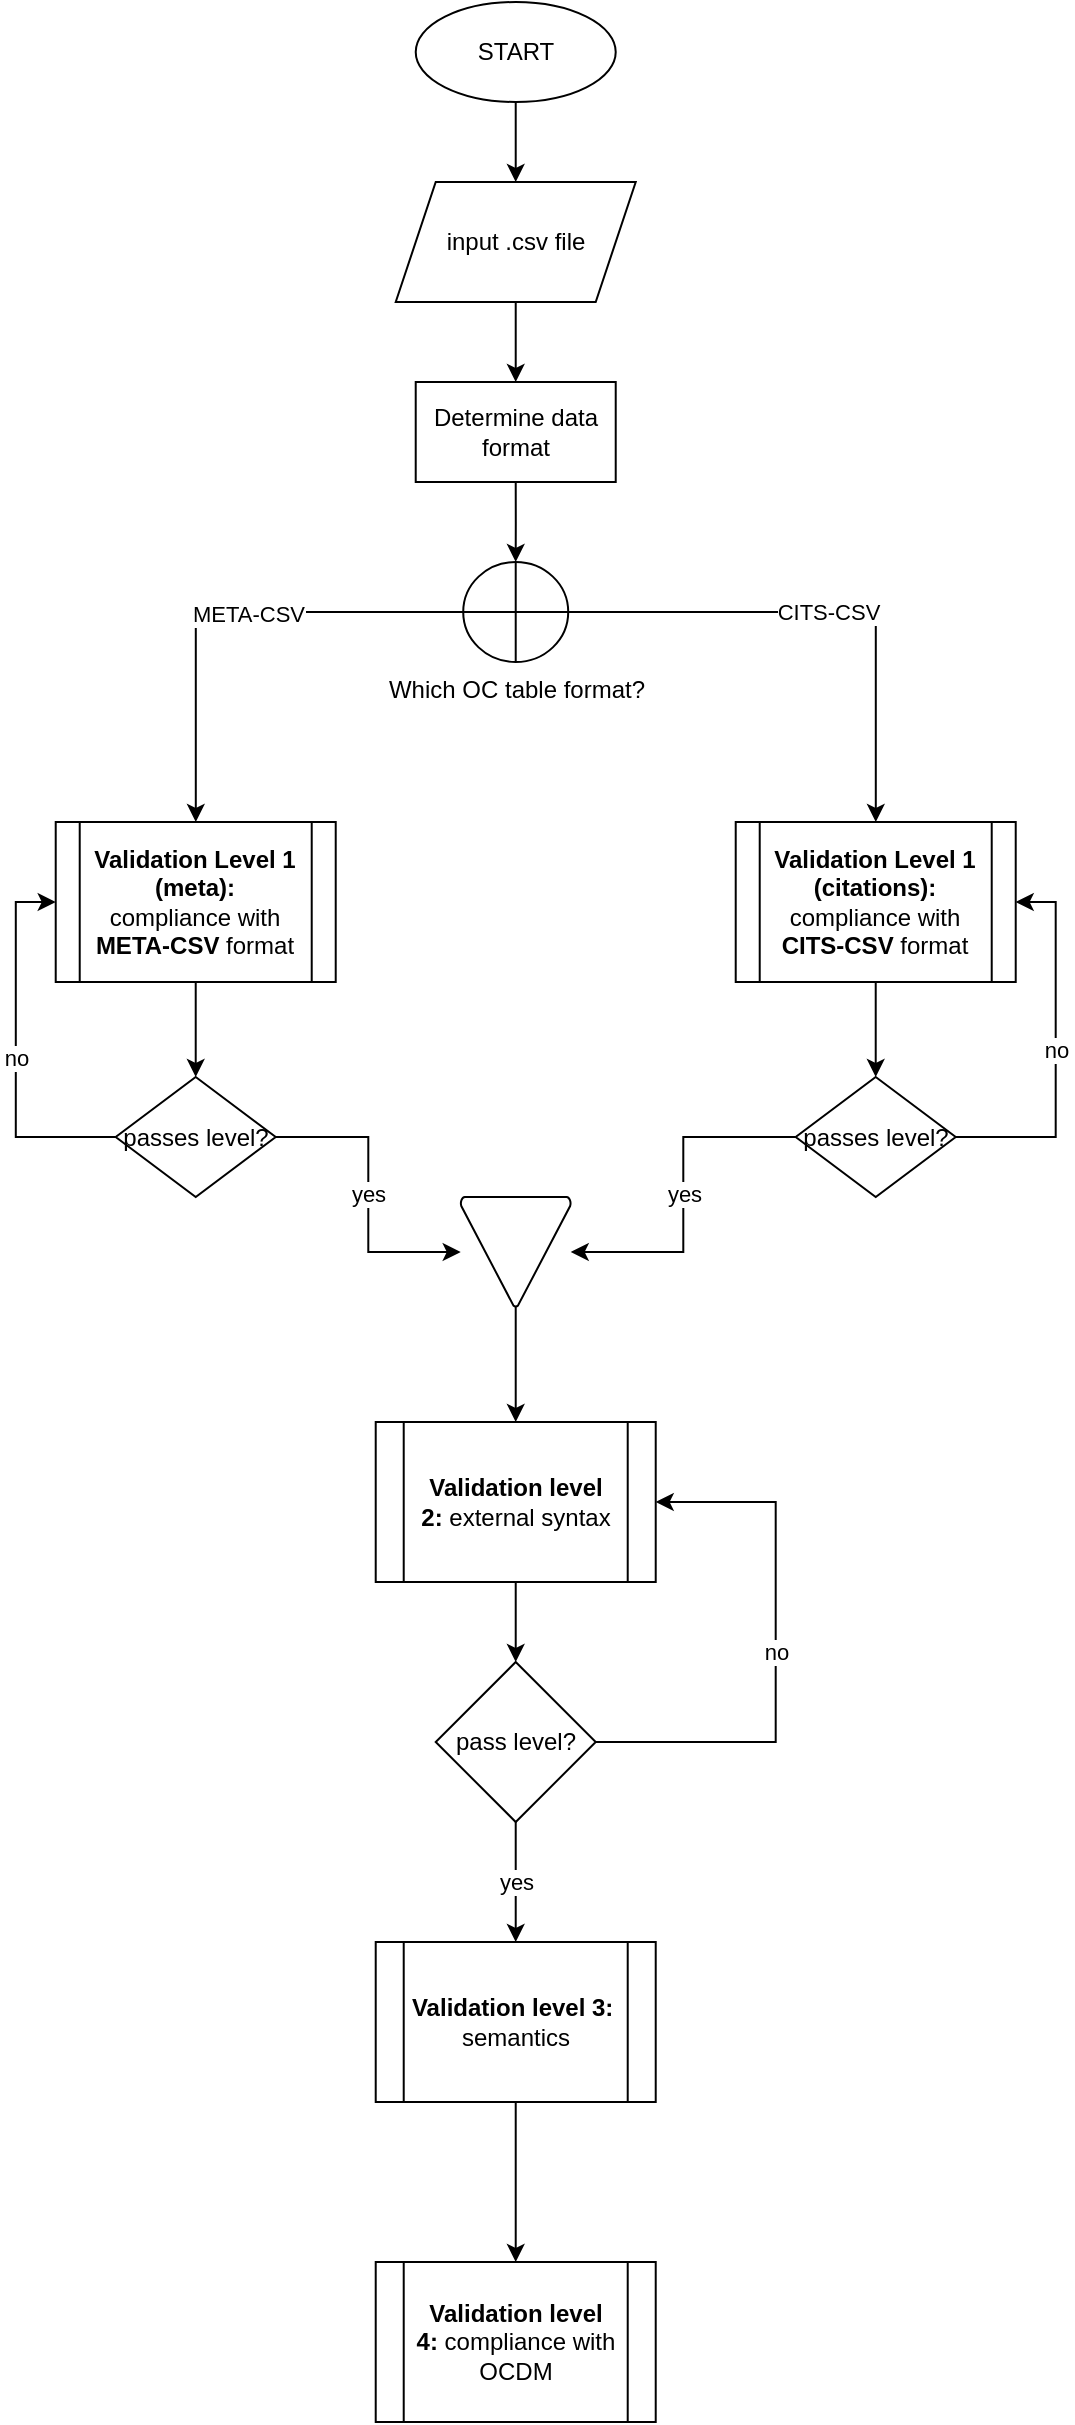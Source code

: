 <mxfile version="14.4.3" type="device" pages="2"><diagram id="C5RBs43oDa-KdzZeNtuy" name="General_structure"><mxGraphModel dx="1581" dy="460" grid="1" gridSize="10" guides="1" tooltips="1" connect="1" arrows="1" fold="1" page="1" pageScale="1" pageWidth="827" pageHeight="1169" math="0" shadow="0"><root><mxCell id="WIyWlLk6GJQsqaUBKTNV-0"/><mxCell id="WIyWlLk6GJQsqaUBKTNV-1" parent="WIyWlLk6GJQsqaUBKTNV-0"/><mxCell id="UUJ2vQsURQ79H5nCIQWQ-30" style="edgeStyle=orthogonalEdgeStyle;rounded=0;orthogonalLoop=1;jettySize=auto;html=1;" parent="WIyWlLk6GJQsqaUBKTNV-1" source="UUJ2vQsURQ79H5nCIQWQ-19" target="UUJ2vQsURQ79H5nCIQWQ-22" edge="1"><mxGeometry relative="1" as="geometry"/></mxCell><mxCell id="UUJ2vQsURQ79H5nCIQWQ-19" value="START" style="ellipse;whiteSpace=wrap;html=1;" parent="WIyWlLk6GJQsqaUBKTNV-1" vertex="1"><mxGeometry x="-580.14" y="50" width="100" height="50" as="geometry"/></mxCell><mxCell id="EBEqQdcxpVxZJD3KQwp3-0" style="edgeStyle=orthogonalEdgeStyle;rounded=0;orthogonalLoop=1;jettySize=auto;html=1;" parent="WIyWlLk6GJQsqaUBKTNV-1" source="UUJ2vQsURQ79H5nCIQWQ-22" target="UUJ2vQsURQ79H5nCIQWQ-25" edge="1"><mxGeometry relative="1" as="geometry"/></mxCell><mxCell id="UUJ2vQsURQ79H5nCIQWQ-22" value="input .csv file" style="shape=parallelogram;perimeter=parallelogramPerimeter;whiteSpace=wrap;html=1;fixedSize=1;" parent="WIyWlLk6GJQsqaUBKTNV-1" vertex="1"><mxGeometry x="-590.14" y="140" width="120" height="60" as="geometry"/></mxCell><mxCell id="UUJ2vQsURQ79H5nCIQWQ-31" style="edgeStyle=orthogonalEdgeStyle;rounded=0;orthogonalLoop=1;jettySize=auto;html=1;exitX=0.5;exitY=1;exitDx=0;exitDy=0;" parent="WIyWlLk6GJQsqaUBKTNV-1" source="UUJ2vQsURQ79H5nCIQWQ-25" target="UUJ2vQsURQ79H5nCIQWQ-32" edge="1"><mxGeometry relative="1" as="geometry"><mxPoint x="-530.14" y="370" as="targetPoint"/></mxGeometry></mxCell><mxCell id="UUJ2vQsURQ79H5nCIQWQ-25" value="Determine data format" style="rounded=0;whiteSpace=wrap;html=1;fontFamily=Helvetica;fontSize=12;fontColor=#000000;align=center;strokeColor=#000000;fillColor=#ffffff;" parent="WIyWlLk6GJQsqaUBKTNV-1" vertex="1"><mxGeometry x="-580.14" y="240" width="100" height="50" as="geometry"/></mxCell><mxCell id="UUJ2vQsURQ79H5nCIQWQ-33" style="edgeStyle=orthogonalEdgeStyle;rounded=0;orthogonalLoop=1;jettySize=auto;html=1;" parent="WIyWlLk6GJQsqaUBKTNV-1" source="UUJ2vQsURQ79H5nCIQWQ-32" target="UUJ2vQsURQ79H5nCIQWQ-37" edge="1"><mxGeometry relative="1" as="geometry"><mxPoint x="-695.14" y="460" as="targetPoint"/></mxGeometry></mxCell><mxCell id="UUJ2vQsURQ79H5nCIQWQ-34" value="META-CSV" style="edgeLabel;html=1;align=center;verticalAlign=middle;resizable=0;points=[];" parent="UUJ2vQsURQ79H5nCIQWQ-33" vertex="1" connectable="0"><mxGeometry x="-0.101" y="1" relative="1" as="geometry"><mxPoint as="offset"/></mxGeometry></mxCell><mxCell id="UUJ2vQsURQ79H5nCIQWQ-35" value="CITS-CSV" style="edgeStyle=orthogonalEdgeStyle;rounded=0;orthogonalLoop=1;jettySize=auto;html=1;" parent="WIyWlLk6GJQsqaUBKTNV-1" source="UUJ2vQsURQ79H5nCIQWQ-32" target="UUJ2vQsURQ79H5nCIQWQ-36" edge="1"><mxGeometry relative="1" as="geometry"><mxPoint x="-320.14" y="420" as="targetPoint"/></mxGeometry></mxCell><mxCell id="UUJ2vQsURQ79H5nCIQWQ-32" value="Which OC table format?" style="verticalLabelPosition=bottom;verticalAlign=top;html=1;shape=mxgraph.flowchart.summing_function;fontFamily=Helvetica;fontSize=12;fontColor=#000000;align=center;strokeColor=#000000;fillColor=#ffffff;" parent="WIyWlLk6GJQsqaUBKTNV-1" vertex="1"><mxGeometry x="-556.39" y="330" width="52.5" height="50" as="geometry"/></mxCell><mxCell id="UUJ2vQsURQ79H5nCIQWQ-65" style="edgeStyle=orthogonalEdgeStyle;rounded=0;orthogonalLoop=1;jettySize=auto;html=1;" parent="WIyWlLk6GJQsqaUBKTNV-1" source="UUJ2vQsURQ79H5nCIQWQ-36" target="UUJ2vQsURQ79H5nCIQWQ-54" edge="1"><mxGeometry relative="1" as="geometry"/></mxCell><mxCell id="UUJ2vQsURQ79H5nCIQWQ-36" value="&lt;b&gt;Validation Level 1 (citations):&lt;/b&gt;&lt;br&gt;compliance with &lt;b&gt;CITS-CSV&lt;/b&gt; format" style="verticalLabelPosition=middle;verticalAlign=middle;html=1;shape=process;whiteSpace=wrap;rounded=0;size=0.083;arcSize=6;shadow=0;fontFamily=Helvetica;fontSize=12;fontColor=#000000;align=center;strokeColor=#000000;strokeWidth=1;fillColor=#ffffff;horizontal=1;labelPosition=center;textDirection=ltr;" parent="WIyWlLk6GJQsqaUBKTNV-1" vertex="1"><mxGeometry x="-420.14" y="460" width="140" height="80" as="geometry"/></mxCell><mxCell id="UUJ2vQsURQ79H5nCIQWQ-66" style="edgeStyle=orthogonalEdgeStyle;rounded=0;orthogonalLoop=1;jettySize=auto;html=1;" parent="WIyWlLk6GJQsqaUBKTNV-1" source="UUJ2vQsURQ79H5nCIQWQ-37" target="UUJ2vQsURQ79H5nCIQWQ-50" edge="1"><mxGeometry relative="1" as="geometry"/></mxCell><mxCell id="UUJ2vQsURQ79H5nCIQWQ-37" value="&lt;b&gt;Validation Level 1 (meta):&lt;/b&gt;&lt;br&gt;compliance with &lt;b&gt;META-CSV&lt;/b&gt; format" style="verticalLabelPosition=middle;verticalAlign=middle;html=1;shape=process;whiteSpace=wrap;rounded=0;size=0.083;arcSize=6;shadow=0;fontFamily=Helvetica;fontSize=12;fontColor=#000000;align=center;strokeColor=#000000;strokeWidth=1;fillColor=#ffffff;horizontal=1;labelPosition=center;textDirection=ltr;" parent="WIyWlLk6GJQsqaUBKTNV-1" vertex="1"><mxGeometry x="-760.14" y="460" width="140" height="80" as="geometry"/></mxCell><mxCell id="UUJ2vQsURQ79H5nCIQWQ-40" style="edgeStyle=orthogonalEdgeStyle;rounded=0;orthogonalLoop=1;jettySize=auto;html=1;" parent="WIyWlLk6GJQsqaUBKTNV-1" source="UUJ2vQsURQ79H5nCIQWQ-39" target="UUJ2vQsURQ79H5nCIQWQ-69" edge="1"><mxGeometry relative="1" as="geometry"><mxPoint x="-530.14" y="890" as="targetPoint"/></mxGeometry></mxCell><mxCell id="UUJ2vQsURQ79H5nCIQWQ-39" value="&lt;b&gt;Validation level 2:&lt;/b&gt;&amp;nbsp;external syntax" style="shape=process;whiteSpace=wrap;html=1;backgroundOutline=1;" parent="WIyWlLk6GJQsqaUBKTNV-1" vertex="1"><mxGeometry x="-600.14" y="760" width="140" height="80" as="geometry"/></mxCell><mxCell id="UUJ2vQsURQ79H5nCIQWQ-42" style="edgeStyle=orthogonalEdgeStyle;rounded=0;orthogonalLoop=1;jettySize=auto;html=1;" parent="WIyWlLk6GJQsqaUBKTNV-1" source="UUJ2vQsURQ79H5nCIQWQ-41" target="UUJ2vQsURQ79H5nCIQWQ-43" edge="1"><mxGeometry relative="1" as="geometry"><mxPoint x="-535.14" y="1280" as="targetPoint"/></mxGeometry></mxCell><mxCell id="UUJ2vQsURQ79H5nCIQWQ-41" value="&lt;b&gt;Validation level 3:&lt;/b&gt;&amp;nbsp; semantics" style="shape=process;whiteSpace=wrap;html=1;backgroundOutline=1;" parent="WIyWlLk6GJQsqaUBKTNV-1" vertex="1"><mxGeometry x="-600.14" y="1020" width="140" height="80" as="geometry"/></mxCell><mxCell id="UUJ2vQsURQ79H5nCIQWQ-43" value="&lt;b&gt;Validation level 4:&lt;/b&gt;&amp;nbsp;compliance with OCDM" style="shape=process;whiteSpace=wrap;html=1;backgroundOutline=1;" parent="WIyWlLk6GJQsqaUBKTNV-1" vertex="1"><mxGeometry x="-600.14" y="1180" width="140" height="80" as="geometry"/></mxCell><mxCell id="UUJ2vQsURQ79H5nCIQWQ-58" style="edgeStyle=orthogonalEdgeStyle;rounded=0;orthogonalLoop=1;jettySize=auto;html=1;entryX=0;entryY=0.5;entryDx=0;entryDy=0;exitX=0;exitY=0.5;exitDx=0;exitDy=0;" parent="WIyWlLk6GJQsqaUBKTNV-1" source="UUJ2vQsURQ79H5nCIQWQ-50" target="UUJ2vQsURQ79H5nCIQWQ-37" edge="1"><mxGeometry relative="1" as="geometry"/></mxCell><mxCell id="UUJ2vQsURQ79H5nCIQWQ-59" value="no" style="edgeLabel;html=1;align=center;verticalAlign=middle;resizable=0;points=[];" parent="UUJ2vQsURQ79H5nCIQWQ-58" vertex="1" connectable="0"><mxGeometry x="-0.045" relative="1" as="geometry"><mxPoint as="offset"/></mxGeometry></mxCell><mxCell id="UUJ2vQsURQ79H5nCIQWQ-61" value="yes" style="edgeStyle=orthogonalEdgeStyle;rounded=0;orthogonalLoop=1;jettySize=auto;html=1;" parent="WIyWlLk6GJQsqaUBKTNV-1" source="UUJ2vQsURQ79H5nCIQWQ-50" target="UUJ2vQsURQ79H5nCIQWQ-63" edge="1"><mxGeometry relative="1" as="geometry"><mxPoint x="-570.14" y="620" as="targetPoint"/></mxGeometry></mxCell><mxCell id="UUJ2vQsURQ79H5nCIQWQ-50" value="passes level?" style="rhombus;whiteSpace=wrap;html=1;rounded=0;" parent="WIyWlLk6GJQsqaUBKTNV-1" vertex="1"><mxGeometry x="-730.14" y="587.5" width="80" height="60" as="geometry"/></mxCell><mxCell id="UUJ2vQsURQ79H5nCIQWQ-55" value="no" style="edgeStyle=orthogonalEdgeStyle;rounded=0;orthogonalLoop=1;jettySize=auto;html=1;entryX=1;entryY=0.5;entryDx=0;entryDy=0;exitX=1;exitY=0.5;exitDx=0;exitDy=0;" parent="WIyWlLk6GJQsqaUBKTNV-1" source="UUJ2vQsURQ79H5nCIQWQ-54" target="UUJ2vQsURQ79H5nCIQWQ-36" edge="1"><mxGeometry relative="1" as="geometry"><mxPoint x="-330.14" y="650" as="targetPoint"/><Array as="points"><mxPoint x="-260.14" y="618"/><mxPoint x="-260.14" y="500"/></Array></mxGeometry></mxCell><mxCell id="UUJ2vQsURQ79H5nCIQWQ-62" value="yes" style="edgeStyle=orthogonalEdgeStyle;rounded=0;orthogonalLoop=1;jettySize=auto;html=1;" parent="WIyWlLk6GJQsqaUBKTNV-1" source="UUJ2vQsURQ79H5nCIQWQ-54" target="UUJ2vQsURQ79H5nCIQWQ-63" edge="1"><mxGeometry relative="1" as="geometry"><mxPoint x="-500.14" y="620" as="targetPoint"/></mxGeometry></mxCell><mxCell id="UUJ2vQsURQ79H5nCIQWQ-54" value="passes level?" style="rhombus;whiteSpace=wrap;html=1;rounded=0;" parent="WIyWlLk6GJQsqaUBKTNV-1" vertex="1"><mxGeometry x="-390.14" y="587.5" width="80" height="60" as="geometry"/></mxCell><mxCell id="UUJ2vQsURQ79H5nCIQWQ-64" value="" style="edgeStyle=orthogonalEdgeStyle;rounded=0;orthogonalLoop=1;jettySize=auto;html=1;entryX=0.5;entryY=0;entryDx=0;entryDy=0;" parent="WIyWlLk6GJQsqaUBKTNV-1" source="UUJ2vQsURQ79H5nCIQWQ-63" target="UUJ2vQsURQ79H5nCIQWQ-39" edge="1"><mxGeometry relative="1" as="geometry"/></mxCell><mxCell id="UUJ2vQsURQ79H5nCIQWQ-63" value="" style="html=1;shape=mxgraph.flowchart.merge_or_storage;whiteSpace=wrap;fontFamily=Helvetica;fontSize=12;fontColor=#000000;align=center;strokeColor=#000000;fillColor=#ffffff;rounded=0;labelPosition=center;verticalLabelPosition=middle;verticalAlign=middle;" parent="WIyWlLk6GJQsqaUBKTNV-1" vertex="1"><mxGeometry x="-557.64" y="647.5" width="55" height="55" as="geometry"/></mxCell><mxCell id="UUJ2vQsURQ79H5nCIQWQ-70" value="yes" style="edgeStyle=orthogonalEdgeStyle;rounded=0;orthogonalLoop=1;jettySize=auto;html=1;" parent="WIyWlLk6GJQsqaUBKTNV-1" source="UUJ2vQsURQ79H5nCIQWQ-69" target="UUJ2vQsURQ79H5nCIQWQ-41" edge="1"><mxGeometry relative="1" as="geometry"/></mxCell><mxCell id="UUJ2vQsURQ79H5nCIQWQ-72" value="no" style="edgeStyle=orthogonalEdgeStyle;rounded=0;orthogonalLoop=1;jettySize=auto;html=1;entryX=1;entryY=0.5;entryDx=0;entryDy=0;" parent="WIyWlLk6GJQsqaUBKTNV-1" source="UUJ2vQsURQ79H5nCIQWQ-69" target="UUJ2vQsURQ79H5nCIQWQ-39" edge="1"><mxGeometry relative="1" as="geometry"><Array as="points"><mxPoint x="-400.14" y="920"/><mxPoint x="-400.14" y="800"/></Array></mxGeometry></mxCell><mxCell id="UUJ2vQsURQ79H5nCIQWQ-69" value="pass level?" style="rhombus;whiteSpace=wrap;html=1;" parent="WIyWlLk6GJQsqaUBKTNV-1" vertex="1"><mxGeometry x="-570.14" y="880" width="80" height="80" as="geometry"/></mxCell></root></mxGraphModel></diagram><diagram id="xzgZwGghKsRzE2Puvifx" name="Level1_OC_table_format"><mxGraphModel dx="754" dy="460" grid="1" gridSize="10" guides="1" tooltips="1" connect="1" arrows="1" fold="1" page="1" pageScale="1" pageWidth="827" pageHeight="1169" math="0" shadow="0"><root><mxCell id="ugsMqwnYooqy7nlTwFX5-0"/><mxCell id="ugsMqwnYooqy7nlTwFX5-1" parent="ugsMqwnYooqy7nlTwFX5-0"/><mxCell id="s7_dWUzQCqZRVw0Clklp-1" value="START" style="strokeWidth=2;html=1;shape=mxgraph.flowchart.start_1;whiteSpace=wrap;" vertex="1" parent="ugsMqwnYooqy7nlTwFX5-1"><mxGeometry x="40" y="40" width="60" height="40" as="geometry"/></mxCell><mxCell id="s7_dWUzQCqZRVw0Clklp-3" value="input csv&lt;br&gt;table" style="shape=parallelogram;html=1;strokeWidth=2;perimeter=parallelogramPerimeter;whiteSpace=wrap;rounded=1;arcSize=12;size=0.23;" vertex="1" parent="ugsMqwnYooqy7nlTwFX5-1"><mxGeometry x="150" y="37.5" width="100" height="45" as="geometry"/></mxCell><mxCell id="s7_dWUzQCqZRVw0Clklp-4" value="" style="edgeStyle=orthogonalEdgeStyle;rounded=0;orthogonalLoop=1;jettySize=auto;html=1;" edge="1" parent="ugsMqwnYooqy7nlTwFX5-1" source="s7_dWUzQCqZRVw0Clklp-1" target="s7_dWUzQCqZRVw0Clklp-3"><mxGeometry relative="1" as="geometry"/></mxCell><mxCell id="s7_dWUzQCqZRVw0Clklp-18" style="edgeStyle=orthogonalEdgeStyle;rounded=0;orthogonalLoop=1;jettySize=auto;html=1;" edge="1" parent="ugsMqwnYooqy7nlTwFX5-1" source="s7_dWUzQCqZRVw0Clklp-5" target="s7_dWUzQCqZRVw0Clklp-17"><mxGeometry relative="1" as="geometry"/></mxCell><mxCell id="s7_dWUzQCqZRVw0Clklp-5" value="read .csv file as a list of dictionaries" style="rounded=1;whiteSpace=wrap;html=1;absoluteArcSize=1;arcSize=14;strokeWidth=2;" vertex="1" parent="ugsMqwnYooqy7nlTwFX5-1"><mxGeometry x="280" y="35" width="120" height="50" as="geometry"/></mxCell><mxCell id="s7_dWUzQCqZRVw0Clklp-6" value="" style="edgeStyle=orthogonalEdgeStyle;rounded=0;orthogonalLoop=1;jettySize=auto;html=1;" edge="1" parent="ugsMqwnYooqy7nlTwFX5-1" source="s7_dWUzQCqZRVw0Clklp-3" target="s7_dWUzQCqZRVw0Clklp-5"><mxGeometry relative="1" as="geometry"/></mxCell><mxCell id="s7_dWUzQCqZRVw0Clklp-8" value="validate first/next field of the input data" style="rounded=1;whiteSpace=wrap;html=1;absoluteArcSize=1;arcSize=14;strokeWidth=2;" vertex="1" parent="ugsMqwnYooqy7nlTwFX5-1"><mxGeometry x="650" y="35" width="120" height="50" as="geometry"/></mxCell><mxCell id="s7_dWUzQCqZRVw0Clklp-14" value="no" style="edgeStyle=orthogonalEdgeStyle;rounded=0;orthogonalLoop=1;jettySize=auto;html=1;" edge="1" parent="ugsMqwnYooqy7nlTwFX5-1" source="s7_dWUzQCqZRVw0Clklp-9" target="s7_dWUzQCqZRVw0Clklp-15"><mxGeometry relative="1" as="geometry"><mxPoint x="580" y="167.5" as="targetPoint"/></mxGeometry></mxCell><mxCell id="s7_dWUzQCqZRVw0Clklp-21" value="yes" style="edgeStyle=orthogonalEdgeStyle;rounded=0;orthogonalLoop=1;jettySize=auto;html=1;" edge="1" parent="ugsMqwnYooqy7nlTwFX5-1" source="s7_dWUzQCqZRVw0Clklp-9" target="s7_dWUzQCqZRVw0Clklp-22"><mxGeometry relative="1" as="geometry"><mxPoint x="710" y="270" as="targetPoint"/></mxGeometry></mxCell><mxCell id="s7_dWUzQCqZRVw0Clklp-9" value="passes validation" style="strokeWidth=2;html=1;shape=mxgraph.flowchart.decision;whiteSpace=wrap;" vertex="1" parent="ugsMqwnYooqy7nlTwFX5-1"><mxGeometry x="667.5" y="125" width="85" height="85" as="geometry"/></mxCell><mxCell id="s7_dWUzQCqZRVw0Clklp-10" value="" style="edgeStyle=orthogonalEdgeStyle;rounded=0;orthogonalLoop=1;jettySize=auto;html=1;" edge="1" parent="ugsMqwnYooqy7nlTwFX5-1" source="s7_dWUzQCqZRVw0Clklp-8" target="s7_dWUzQCqZRVw0Clklp-9"><mxGeometry relative="1" as="geometry"/></mxCell><mxCell id="s7_dWUzQCqZRVw0Clklp-20" style="edgeStyle=orthogonalEdgeStyle;rounded=0;orthogonalLoop=1;jettySize=auto;html=1;entryX=0;entryY=0.5;entryDx=0;entryDy=0;entryPerimeter=0;" edge="1" parent="ugsMqwnYooqy7nlTwFX5-1" source="s7_dWUzQCqZRVw0Clklp-15" target="s7_dWUzQCqZRVw0Clklp-22"><mxGeometry relative="1" as="geometry"><mxPoint x="540" y="300" as="targetPoint"/><Array as="points"><mxPoint x="540" y="295"/></Array></mxGeometry></mxCell><mxCell id="s7_dWUzQCqZRVw0Clklp-15" value="save location and type of error in dictionary" style="rounded=1;whiteSpace=wrap;html=1;absoluteArcSize=1;arcSize=14;strokeWidth=2;fontFamily=Helvetica;fontSize=12;fontColor=#000000;align=center;strokeColor=#000000;fillColor=#ffffff;" vertex="1" parent="ugsMqwnYooqy7nlTwFX5-1"><mxGeometry x="480" y="141.88" width="120" height="51.25" as="geometry"/></mxCell><mxCell id="s7_dWUzQCqZRVw0Clklp-19" style="edgeStyle=orthogonalEdgeStyle;rounded=0;orthogonalLoop=1;jettySize=auto;html=1;" edge="1" parent="ugsMqwnYooqy7nlTwFX5-1" source="s7_dWUzQCqZRVw0Clklp-17" target="s7_dWUzQCqZRVw0Clklp-8"><mxGeometry relative="1" as="geometry"/></mxCell><mxCell id="s7_dWUzQCqZRVw0Clklp-17" value="initialize empty dictionary to store errors types and location" style="rounded=1;whiteSpace=wrap;html=1;absoluteArcSize=1;arcSize=14;strokeWidth=2;" vertex="1" parent="ugsMqwnYooqy7nlTwFX5-1"><mxGeometry x="430" y="21.25" width="152.5" height="77.5" as="geometry"/></mxCell><mxCell id="s7_dWUzQCqZRVw0Clklp-24" value="no" style="edgeStyle=orthogonalEdgeStyle;rounded=0;orthogonalLoop=1;jettySize=auto;html=1;exitX=1;exitY=0.5;exitDx=0;exitDy=0;exitPerimeter=0;entryX=1;entryY=0.5;entryDx=0;entryDy=0;" edge="1" parent="ugsMqwnYooqy7nlTwFX5-1" source="s7_dWUzQCqZRVw0Clklp-22" target="s7_dWUzQCqZRVw0Clklp-8"><mxGeometry relative="1" as="geometry"><mxPoint x="793" y="100" as="targetPoint"/></mxGeometry></mxCell><mxCell id="s7_dWUzQCqZRVw0Clklp-26" value="yes" style="edgeStyle=orthogonalEdgeStyle;rounded=0;orthogonalLoop=1;jettySize=auto;html=1;" edge="1" parent="ugsMqwnYooqy7nlTwFX5-1" source="s7_dWUzQCqZRVw0Clklp-22" target="s7_dWUzQCqZRVw0Clklp-27"><mxGeometry relative="1" as="geometry"><mxPoint x="710" y="390" as="targetPoint"/></mxGeometry></mxCell><mxCell id="s7_dWUzQCqZRVw0Clklp-22" value="is it the last field of the current row?" style="strokeWidth=2;html=1;shape=mxgraph.flowchart.decision;whiteSpace=wrap;" vertex="1" parent="ugsMqwnYooqy7nlTwFX5-1"><mxGeometry x="647.5" y="250" width="125" height="90" as="geometry"/></mxCell><mxCell id="s7_dWUzQCqZRVw0Clklp-29" style="edgeStyle=orthogonalEdgeStyle;rounded=0;orthogonalLoop=1;jettySize=auto;html=1;" edge="1" parent="ugsMqwnYooqy7nlTwFX5-1" source="s7_dWUzQCqZRVw0Clklp-27" target="s7_dWUzQCqZRVw0Clklp-30"><mxGeometry relative="1" as="geometry"><mxPoint x="710" y="500" as="targetPoint"/></mxGeometry></mxCell><mxCell id="s7_dWUzQCqZRVw0Clklp-27" value="validate first/next whole row" style="rounded=1;whiteSpace=wrap;html=1;absoluteArcSize=1;arcSize=14;strokeWidth=2;" vertex="1" parent="ugsMqwnYooqy7nlTwFX5-1"><mxGeometry x="660" y="410" width="100" height="30" as="geometry"/></mxCell><mxCell id="s7_dWUzQCqZRVw0Clklp-31" value="yes" style="edgeStyle=orthogonalEdgeStyle;rounded=0;orthogonalLoop=1;jettySize=auto;html=1;" edge="1" parent="ugsMqwnYooqy7nlTwFX5-1" source="s7_dWUzQCqZRVw0Clklp-30" target="s7_dWUzQCqZRVw0Clklp-32"><mxGeometry relative="1" as="geometry"><mxPoint x="710" y="640" as="targetPoint"/></mxGeometry></mxCell><mxCell id="s7_dWUzQCqZRVw0Clklp-36" value="no" style="edgeStyle=orthogonalEdgeStyle;rounded=0;orthogonalLoop=1;jettySize=auto;html=1;" edge="1" parent="ugsMqwnYooqy7nlTwFX5-1" source="s7_dWUzQCqZRVw0Clklp-30" target="s7_dWUzQCqZRVw0Clklp-39"><mxGeometry relative="1" as="geometry"><mxPoint x="570" y="525" as="targetPoint"/></mxGeometry></mxCell><mxCell id="s7_dWUzQCqZRVw0Clklp-30" value="are all the necessary fields present?" style="strokeWidth=2;html=1;shape=mxgraph.flowchart.decision;whiteSpace=wrap;fontFamily=Helvetica;fontSize=12;fontColor=#000000;align=center;strokeColor=#000000;fillColor=#ffffff;" vertex="1" parent="ugsMqwnYooqy7nlTwFX5-1"><mxGeometry x="640" y="480" width="140" height="90" as="geometry"/></mxCell><mxCell id="s7_dWUzQCqZRVw0Clklp-34" value="no" style="edgeStyle=orthogonalEdgeStyle;rounded=0;orthogonalLoop=1;jettySize=auto;html=1;exitX=1;exitY=0.5;exitDx=0;exitDy=0;entryX=1;entryY=0.5;entryDx=0;entryDy=0;" edge="1" parent="ugsMqwnYooqy7nlTwFX5-1" source="s7_dWUzQCqZRVw0Clklp-32" target="s7_dWUzQCqZRVw0Clklp-30"><mxGeometry relative="1" as="geometry"><Array as="points"><mxPoint x="800" y="655"/><mxPoint x="800" y="525"/></Array></mxGeometry></mxCell><mxCell id="s7_dWUzQCqZRVw0Clklp-35" value="yes" style="edgeStyle=orthogonalEdgeStyle;rounded=0;orthogonalLoop=1;jettySize=auto;html=1;" edge="1" parent="ugsMqwnYooqy7nlTwFX5-1" source="s7_dWUzQCqZRVw0Clklp-32" target="s7_dWUzQCqZRVw0Clklp-42"><mxGeometry relative="1" as="geometry"><mxPoint x="710" y="740" as="targetPoint"/></mxGeometry></mxCell><mxCell id="s7_dWUzQCqZRVw0Clklp-32" value="is this the last row?" style="strokeWidth=2;html=1;shape=mxgraph.flowchart.decision;whiteSpace=wrap;fontFamily=Helvetica;fontSize=12;fontColor=#000000;align=center;strokeColor=#000000;fillColor=#ffffff;" vertex="1" parent="ugsMqwnYooqy7nlTwFX5-1"><mxGeometry x="655" y="630" width="110" height="50" as="geometry"/></mxCell><mxCell id="s7_dWUzQCqZRVw0Clklp-41" style="edgeStyle=orthogonalEdgeStyle;rounded=0;orthogonalLoop=1;jettySize=auto;html=1;exitX=0.5;exitY=1;exitDx=0;exitDy=0;entryX=0;entryY=0.5;entryDx=0;entryDy=0;" edge="1" parent="ugsMqwnYooqy7nlTwFX5-1" source="s7_dWUzQCqZRVw0Clklp-39" target="s7_dWUzQCqZRVw0Clklp-32"><mxGeometry relative="1" as="geometry"/></mxCell><mxCell id="s7_dWUzQCqZRVw0Clklp-39" value="&#10;&#10;&lt;span style=&quot;color: rgb(0, 0, 0); font-family: helvetica; font-size: 12px; font-style: normal; font-weight: 400; letter-spacing: normal; text-align: center; text-indent: 0px; text-transform: none; word-spacing: 0px; background-color: rgb(248, 249, 250); display: inline; float: none;&quot;&gt;save location and type of error in dictionary&lt;/span&gt;&#10;&#10;" style="rounded=1;whiteSpace=wrap;html=1;absoluteArcSize=1;arcSize=14;strokeWidth=2;fontFamily=Helvetica;fontSize=12;fontColor=#000000;align=center;strokeColor=#000000;fillColor=#ffffff;" vertex="1" parent="ugsMqwnYooqy7nlTwFX5-1"><mxGeometry x="470" y="502.5" width="100" height="45" as="geometry"/></mxCell><mxCell id="s7_dWUzQCqZRVw0Clklp-43" style="edgeStyle=orthogonalEdgeStyle;rounded=0;orthogonalLoop=1;jettySize=auto;html=1;" edge="1" parent="ugsMqwnYooqy7nlTwFX5-1" source="s7_dWUzQCqZRVw0Clklp-42" target="s7_dWUzQCqZRVw0Clklp-44"><mxGeometry relative="1" as="geometry"><mxPoint x="710" y="840" as="targetPoint"/></mxGeometry></mxCell><mxCell id="s7_dWUzQCqZRVw0Clklp-42" value="output dictionary with errors location and types" style="shape=parallelogram;html=1;strokeWidth=2;perimeter=parallelogramPerimeter;whiteSpace=wrap;rounded=1;arcSize=12;size=0.23;" vertex="1" parent="ugsMqwnYooqy7nlTwFX5-1"><mxGeometry x="625" y="740" width="170" height="50" as="geometry"/></mxCell><mxCell id="s7_dWUzQCqZRVw0Clklp-44" value="END" style="strokeWidth=2;html=1;shape=mxgraph.flowchart.start_1;whiteSpace=wrap;" vertex="1" parent="ugsMqwnYooqy7nlTwFX5-1"><mxGeometry x="660" y="830" width="100" height="60" as="geometry"/></mxCell></root></mxGraphModel></diagram></mxfile>